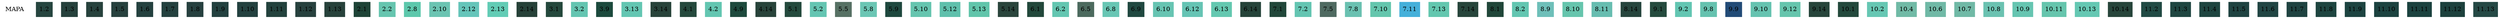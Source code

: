 digraph Mapa{

node[shape=box, width=0.4, heigth=0.4, fillcolor="white"
color="white" style="filled"];

edge[style = bold];

nodo0[label="MAPA" pos="0,0!"];

1.2[fillcolor="#26453F" pos = "80,-120!"];
1.3[fillcolor="#26413C" pos = "80,-160!"];
1.4[fillcolor="#27423D" pos = "80,-200!"];
1.5[fillcolor="#27413E" pos = "80,-240!"];
1.6[fillcolor="#24413F" pos = "80,-280!"];
1.7[fillcolor="#24413F" pos = "80,-320!"];
1.8[fillcolor="#26403F" pos = "80,-360!"];
1.9[fillcolor="#23413F" pos = "80,-400!"];
1.10[fillcolor="#23413F" pos = "80,-440!"];
1.11[fillcolor="#23423D" pos = "80,-480!"];
1.12[fillcolor="#27413E" pos = "80,-520!"];
1.13[fillcolor="#27423B" pos = "80,-560!"];
2.1[fillcolor="#1E4437" pos = "120,-80!"];
2.2[fillcolor="#66C5AF" pos = "120,-120!"];
2.8[fillcolor="#5DC8AC" pos = "120,-360!"];
2.10[fillcolor="#6BC4B2" pos = "120,-440!"];
2.12[fillcolor="#65C5BA" pos = "120,-520!"];
2.13[fillcolor="#62CCB5" pos = "120,-560!"];
2.14[fillcolor="#264138" pos = "120,-600!"];
3.1[fillcolor="#24483C" pos = "160,-80!"];
3.2[fillcolor="#64C5B1" pos = "160,-120!"];
3.9[fillcolor="#1C4A3D" pos = "160,-400!"];
3.13[fillcolor="#63C6B2" pos = "160,-560!"];
3.14[fillcolor="#28433A" pos = "160,-600!"];
4.1[fillcolor="#25493D" pos = "200,-80!"];
4.2[fillcolor="#63C6B1" pos = "200,-120!"];
4.9[fillcolor="#1E4A3D" pos = "200,-400!"];
4.14[fillcolor="#28433A" pos = "200,-600!"];
5.1[fillcolor="#244A3D" pos = "240,-80!"];
5.2[fillcolor="#64C5B2" pos = "240,-120!"];
5.5[fillcolor="#577164" pos = "240,-240!"];
5.8[fillcolor="#6BC6B4" pos = "240,-360!"];
5.9[fillcolor="#1E483E" pos = "240,-400!"];
5.10[fillcolor="#66C5AF" pos = "240,-440!"];
5.12[fillcolor="#5FC0AC" pos = "240,-520!"];
5.13[fillcolor="#61C5AB" pos = "240,-560!"];
5.14[fillcolor="#2A453C" pos = "240,-600!"];
6.1[fillcolor="#22483B" pos = "280,-80!"];
6.2[fillcolor="#63C6B1" pos = "280,-120!"];
6.5[fillcolor="#4C6A5E" pos = "280,-240!"];
6.8[fillcolor="#68C6B4" pos = "280,-360!"];
6.9[fillcolor="#204840" pos = "280,-400!"];
6.10[fillcolor="#67C4B2" pos = "280,-440!"];
6.12[fillcolor="#66C4B4" pos = "280,-520!"];
6.13[fillcolor="#64C8B0" pos = "280,-560!"];
6.14[fillcolor="#254339" pos = "280,-600!"];
7.1[fillcolor="#21473A" pos = "320,-80!"];
7.2[fillcolor="#64C5B2" pos = "320,-120!"];
7.5[fillcolor="#4F6A61" pos = "320,-240!"];
7.8[fillcolor="#6AC1B1" pos = "320,-360!"];
7.10[fillcolor="#64C6AD" pos = "320,-440!"];
7.11[fillcolor="#45B0DA" pos = "320,-480!"];
7.13[fillcolor="#63C7AF" pos = "320,-560!"];
7.14[fillcolor="#27453B" pos = "320,-600!"];
8.1[fillcolor="#204639" pos = "360,-80!"];
8.2[fillcolor="#63C6B1" pos = "360,-120!"];
8.9[fillcolor="#6EBFB9" pos = "360,-400!"];
8.10[fillcolor="#66C5AD" pos = "360,-440!"];
8.11[fillcolor="#67BDB0" pos = "360,-480!"];
8.14[fillcolor="#26453D" pos = "360,-600!"];
9.1[fillcolor="#254B3E" pos = "400,-80!"];
9.2[fillcolor="#63C6B2" pos = "400,-120!"];
9.8[fillcolor="#65C2AF" pos = "400,-360!"];
9.9[fillcolor="#224B77" pos = "400,-400!"];
9.10[fillcolor="#66C3B0" pos = "400,-440!"];
9.12[fillcolor="#66C5AD" pos = "400,-520!"];
9.14[fillcolor="#27453B" pos = "400,-600!"];
10.1[fillcolor="#23493C" pos = "440,-80!"];
10.2[fillcolor="#66C7B3" pos = "440,-120!"];
10.4[fillcolor="#71BAA6" pos = "440,-200!"];
10.6[fillcolor="#70B9A6" pos = "440,-280!"];
10.7[fillcolor="#70B9A6" pos = "440,-320!"];
10.8[fillcolor="#6BC2B1" pos = "440,-360!"];
10.9[fillcolor="#66C5B1" pos = "440,-400!"];
10.11[fillcolor="#66C5AD" pos = "440,-480!"];
10.13[fillcolor="#65C8B3" pos = "440,-560!"];
10.14[fillcolor="#27453B" pos = "440,-600!"];
11.2[fillcolor="#214A44" pos = "480,-120!"];
11.3[fillcolor="#1F4641" pos = "480,-160!"];
11.4[fillcolor="#1E4540" pos = "480,-200!"];
11.5[fillcolor="#1F4341" pos = "480,-240!"];
11.6[fillcolor="#214543" pos = "480,-280!"];
11.7[fillcolor="#1F4341" pos = "480,-320!"];
11.8[fillcolor="#1E4540" pos = "480,-360!"];
11.9[fillcolor="#1D4441" pos = "480,-400!"];
11.10[fillcolor="#1C4340" pos = "480,-440!"];
11.11[fillcolor="#1B423F" pos = "480,-480!"];
11.12[fillcolor="#1D413D" pos = "480,-520!"];
11.13[fillcolor="#254945" pos = "480,-560!"];}
